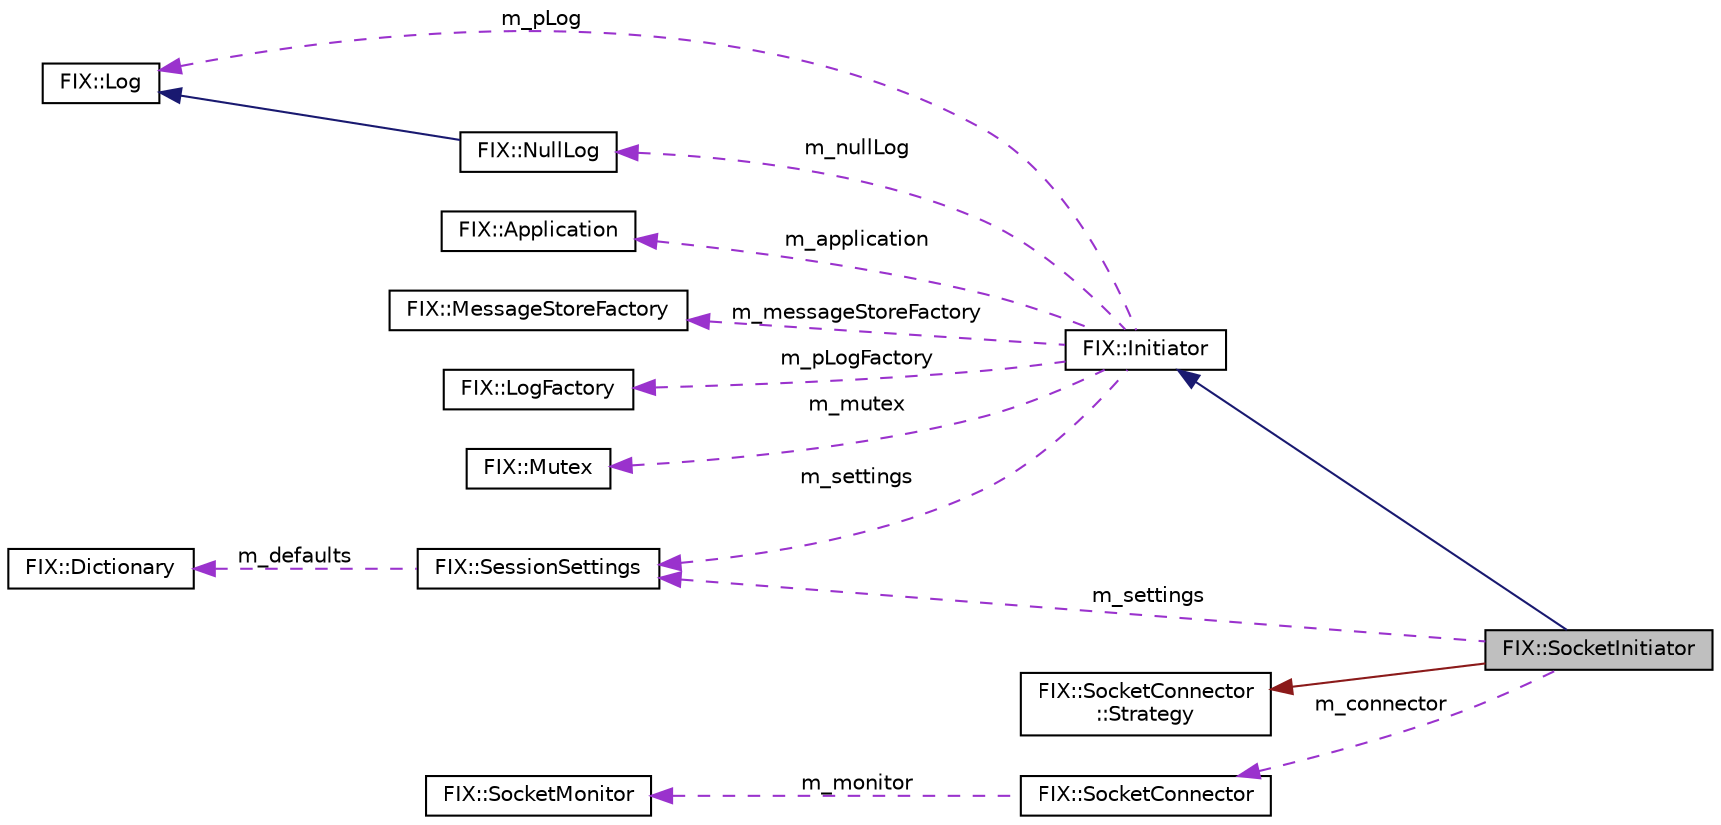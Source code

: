 digraph "FIX::SocketInitiator"
{
  edge [fontname="Helvetica",fontsize="10",labelfontname="Helvetica",labelfontsize="10"];
  node [fontname="Helvetica",fontsize="10",shape=record];
  rankdir="LR";
  Node3 [label="FIX::SocketInitiator",height=0.2,width=0.4,color="black", fillcolor="grey75", style="filled", fontcolor="black"];
  Node4 -> Node3 [dir="back",color="midnightblue",fontsize="10",style="solid",fontname="Helvetica"];
  Node4 [label="FIX::Initiator",height=0.2,width=0.4,color="black", fillcolor="white", style="filled",URL="$class_f_i_x_1_1_initiator.html",tooltip="Base for classes which act as an initiator for establishing connections. "];
  Node5 -> Node4 [dir="back",color="darkorchid3",fontsize="10",style="dashed",label=" m_pLog" ,fontname="Helvetica"];
  Node5 [label="FIX::Log",height=0.2,width=0.4,color="black", fillcolor="white", style="filled",URL="$class_f_i_x_1_1_log.html",tooltip="This interface must be implemented to log messages and events. "];
  Node6 -> Node4 [dir="back",color="darkorchid3",fontsize="10",style="dashed",label=" m_application" ,fontname="Helvetica"];
  Node6 [label="FIX::Application",height=0.2,width=0.4,color="black", fillcolor="white", style="filled",URL="$class_f_i_x_1_1_application.html",tooltip="This interface must be implemented to define what your FIX application does. "];
  Node7 -> Node4 [dir="back",color="darkorchid3",fontsize="10",style="dashed",label=" m_messageStoreFactory" ,fontname="Helvetica"];
  Node7 [label="FIX::MessageStoreFactory",height=0.2,width=0.4,color="black", fillcolor="white", style="filled",URL="$class_f_i_x_1_1_message_store_factory.html",tooltip="This interface must be implemented to create a MessageStore. "];
  Node8 -> Node4 [dir="back",color="darkorchid3",fontsize="10",style="dashed",label=" m_pLogFactory" ,fontname="Helvetica"];
  Node8 [label="FIX::LogFactory",height=0.2,width=0.4,color="black", fillcolor="white", style="filled",URL="$class_f_i_x_1_1_log_factory.html",tooltip="This interface must be implemented to create a Log. "];
  Node9 -> Node4 [dir="back",color="darkorchid3",fontsize="10",style="dashed",label=" m_nullLog" ,fontname="Helvetica"];
  Node9 [label="FIX::NullLog",height=0.2,width=0.4,color="black", fillcolor="white", style="filled",URL="$class_f_i_x_1_1_null_log.html",tooltip="Null implementation of Log. "];
  Node5 -> Node9 [dir="back",color="midnightblue",fontsize="10",style="solid",fontname="Helvetica"];
  Node10 -> Node4 [dir="back",color="darkorchid3",fontsize="10",style="dashed",label=" m_mutex" ,fontname="Helvetica"];
  Node10 [label="FIX::Mutex",height=0.2,width=0.4,color="black", fillcolor="white", style="filled",URL="$class_f_i_x_1_1_mutex.html",tooltip="Portable implementation of a mutex. "];
  Node11 -> Node4 [dir="back",color="darkorchid3",fontsize="10",style="dashed",label=" m_settings" ,fontname="Helvetica"];
  Node11 [label="FIX::SessionSettings",height=0.2,width=0.4,color="black", fillcolor="white", style="filled",URL="$class_f_i_x_1_1_session_settings.html",tooltip="Container for setting dictionaries mapped to sessions. "];
  Node12 -> Node11 [dir="back",color="darkorchid3",fontsize="10",style="dashed",label=" m_defaults" ,fontname="Helvetica"];
  Node12 [label="FIX::Dictionary",height=0.2,width=0.4,color="black", fillcolor="white", style="filled",URL="$class_f_i_x_1_1_dictionary.html",tooltip="For storage and retrieval of key/value pairs. "];
  Node13 -> Node3 [dir="back",color="firebrick4",fontsize="10",style="solid",fontname="Helvetica"];
  Node13 [label="FIX::SocketConnector\l::Strategy",height=0.2,width=0.4,color="black", fillcolor="white", style="filled",URL="$class_f_i_x_1_1_socket_connector_1_1_strategy.html"];
  Node14 -> Node3 [dir="back",color="darkorchid3",fontsize="10",style="dashed",label=" m_connector" ,fontname="Helvetica"];
  Node14 [label="FIX::SocketConnector",height=0.2,width=0.4,color="black", fillcolor="white", style="filled",URL="$class_f_i_x_1_1_socket_connector.html",tooltip="Connects sockets to remote ports and addresses. "];
  Node15 -> Node14 [dir="back",color="darkorchid3",fontsize="10",style="dashed",label=" m_monitor" ,fontname="Helvetica"];
  Node15 [label="FIX::SocketMonitor",height=0.2,width=0.4,color="black", fillcolor="white", style="filled",URL="$class_f_i_x_1_1_socket_monitor.html",tooltip="Monitors events on a collection of sockets. "];
  Node11 -> Node3 [dir="back",color="darkorchid3",fontsize="10",style="dashed",label=" m_settings" ,fontname="Helvetica"];
}
